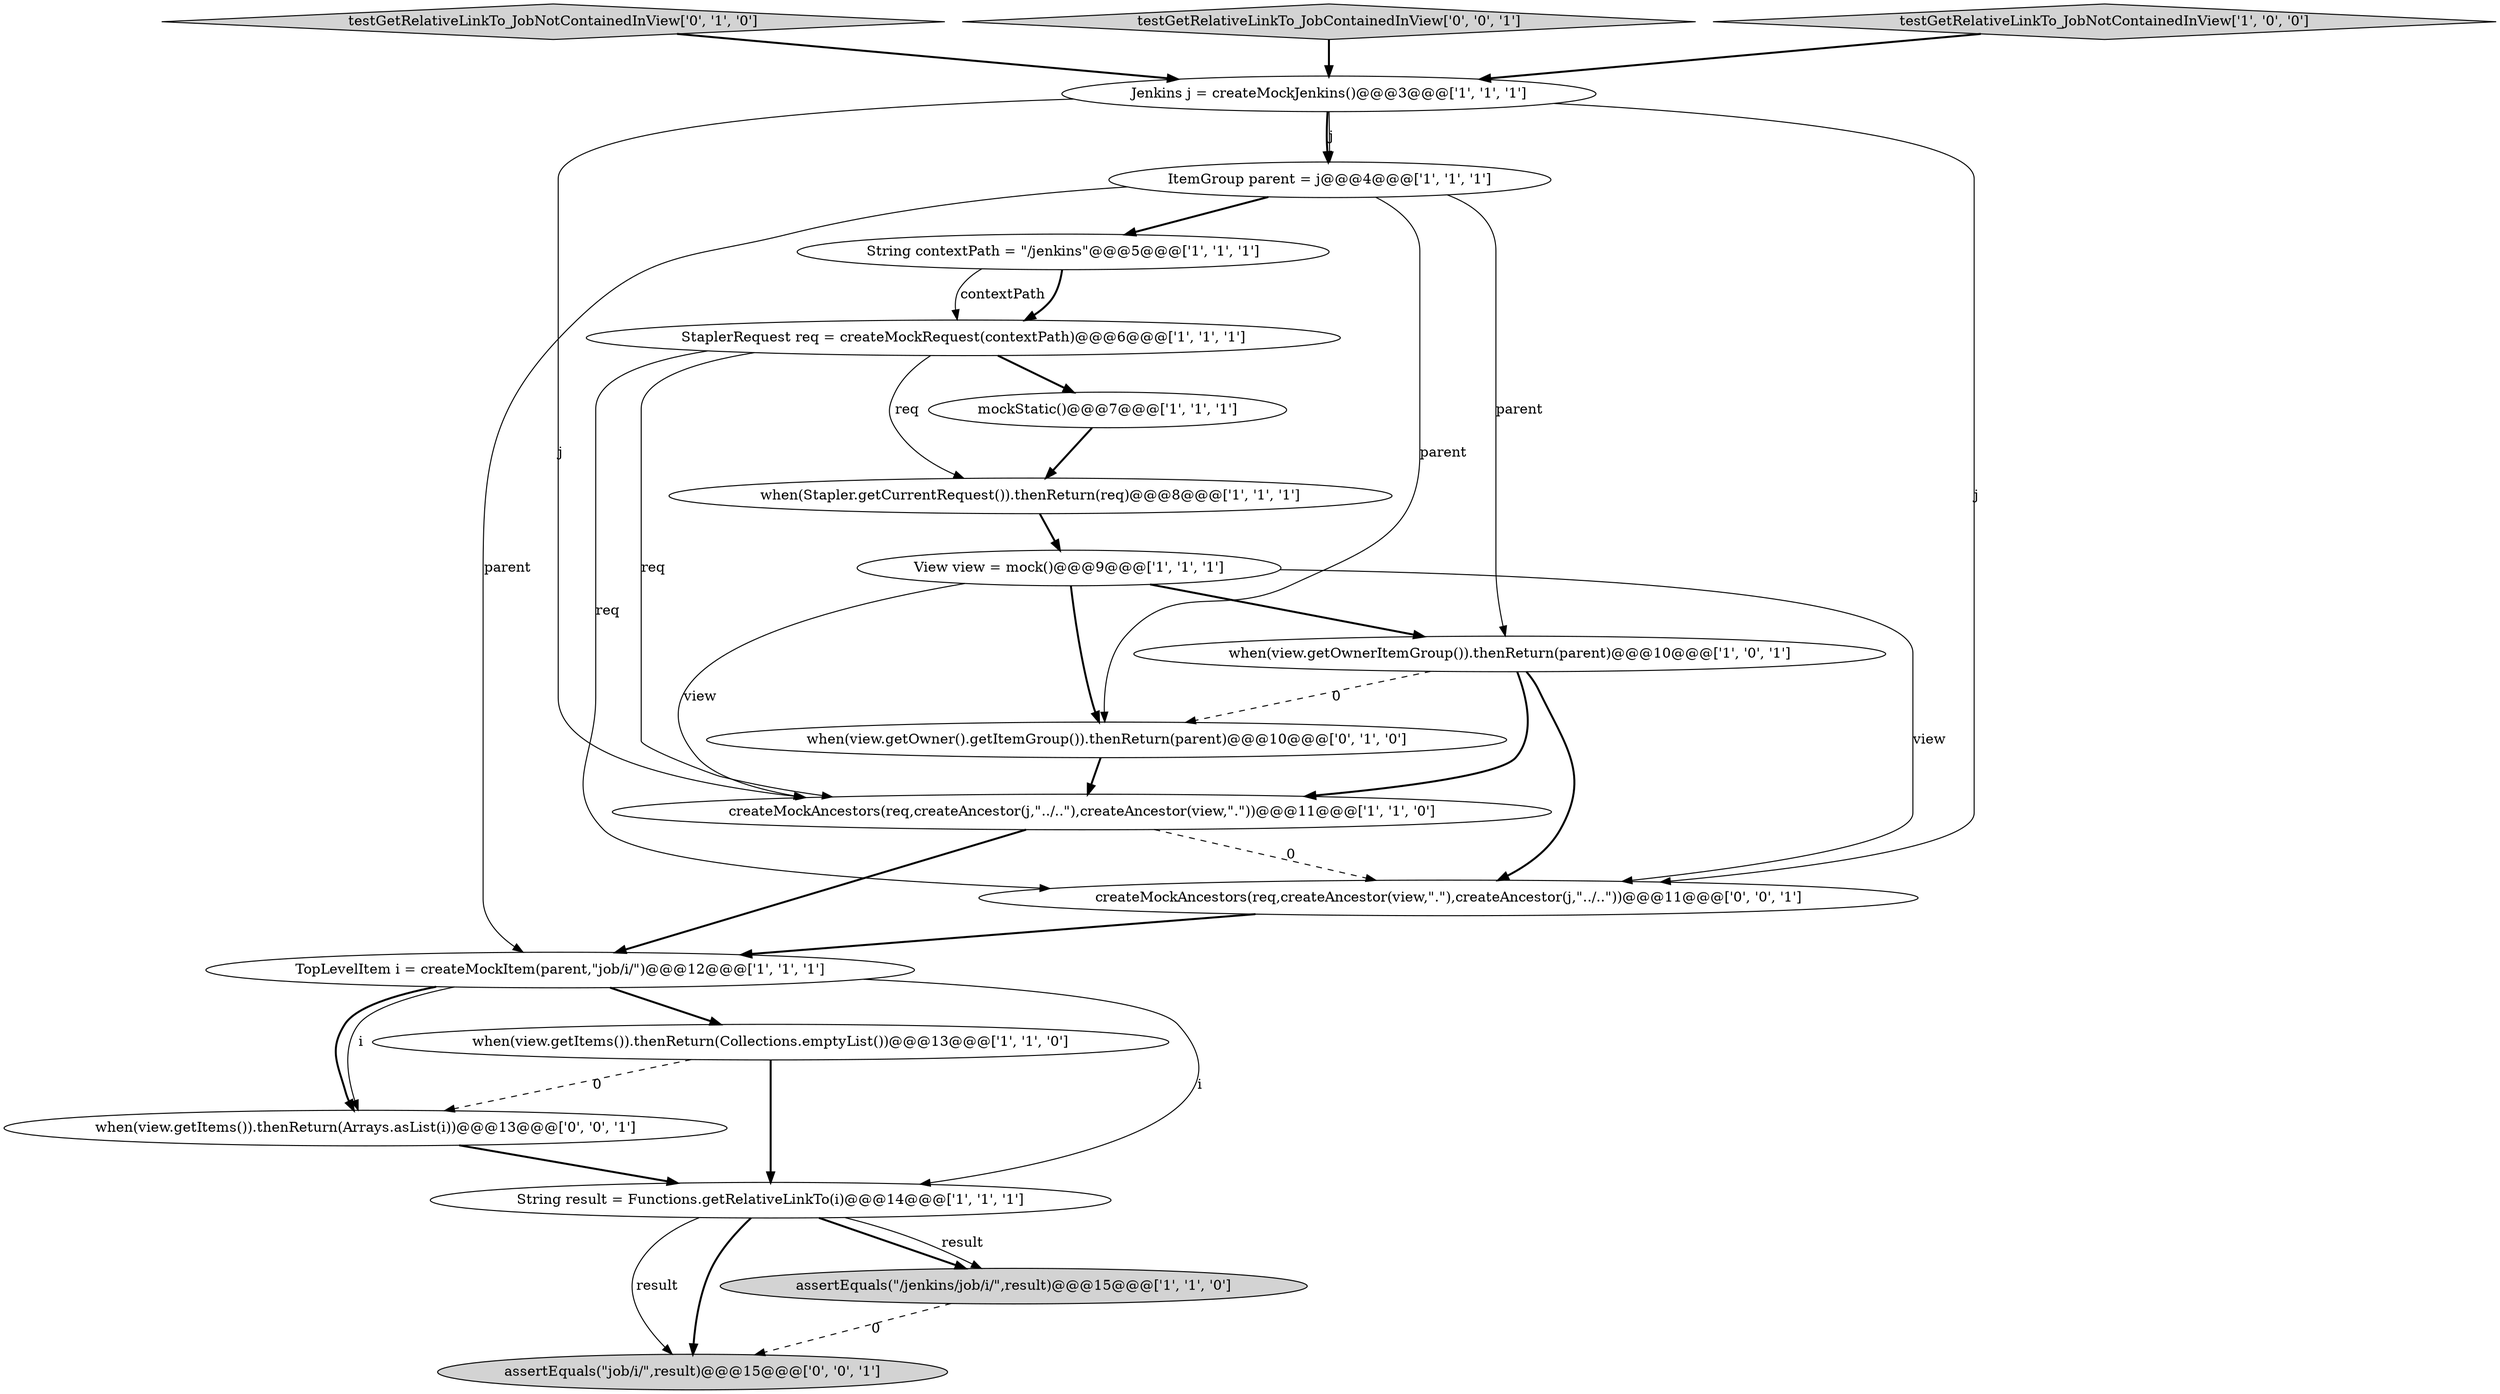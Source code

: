 digraph {
9 [style = filled, label = "View view = mock()@@@9@@@['1', '1', '1']", fillcolor = white, shape = ellipse image = "AAA0AAABBB1BBB"];
18 [style = filled, label = "assertEquals(\"job/i/\",result)@@@15@@@['0', '0', '1']", fillcolor = lightgray, shape = ellipse image = "AAA0AAABBB3BBB"];
2 [style = filled, label = "Jenkins j = createMockJenkins()@@@3@@@['1', '1', '1']", fillcolor = white, shape = ellipse image = "AAA0AAABBB1BBB"];
1 [style = filled, label = "when(view.getOwnerItemGroup()).thenReturn(parent)@@@10@@@['1', '0', '1']", fillcolor = white, shape = ellipse image = "AAA0AAABBB1BBB"];
7 [style = filled, label = "createMockAncestors(req,createAncestor(j,\"../..\"),createAncestor(view,\".\"))@@@11@@@['1', '1', '0']", fillcolor = white, shape = ellipse image = "AAA0AAABBB1BBB"];
11 [style = filled, label = "when(Stapler.getCurrentRequest()).thenReturn(req)@@@8@@@['1', '1', '1']", fillcolor = white, shape = ellipse image = "AAA0AAABBB1BBB"];
14 [style = filled, label = "testGetRelativeLinkTo_JobNotContainedInView['0', '1', '0']", fillcolor = lightgray, shape = diamond image = "AAA0AAABBB2BBB"];
4 [style = filled, label = "String contextPath = \"/jenkins\"@@@5@@@['1', '1', '1']", fillcolor = white, shape = ellipse image = "AAA0AAABBB1BBB"];
8 [style = filled, label = "StaplerRequest req = createMockRequest(contextPath)@@@6@@@['1', '1', '1']", fillcolor = white, shape = ellipse image = "AAA0AAABBB1BBB"];
17 [style = filled, label = "testGetRelativeLinkTo_JobContainedInView['0', '0', '1']", fillcolor = lightgray, shape = diamond image = "AAA0AAABBB3BBB"];
6 [style = filled, label = "when(view.getItems()).thenReturn(Collections.emptyList())@@@13@@@['1', '1', '0']", fillcolor = white, shape = ellipse image = "AAA0AAABBB1BBB"];
16 [style = filled, label = "createMockAncestors(req,createAncestor(view,\".\"),createAncestor(j,\"../..\"))@@@11@@@['0', '0', '1']", fillcolor = white, shape = ellipse image = "AAA0AAABBB3BBB"];
0 [style = filled, label = "String result = Functions.getRelativeLinkTo(i)@@@14@@@['1', '1', '1']", fillcolor = white, shape = ellipse image = "AAA0AAABBB1BBB"];
19 [style = filled, label = "when(view.getItems()).thenReturn(Arrays.asList(i))@@@13@@@['0', '0', '1']", fillcolor = white, shape = ellipse image = "AAA0AAABBB3BBB"];
10 [style = filled, label = "assertEquals(\"/jenkins/job/i/\",result)@@@15@@@['1', '1', '0']", fillcolor = lightgray, shape = ellipse image = "AAA0AAABBB1BBB"];
12 [style = filled, label = "TopLevelItem i = createMockItem(parent,\"job/i/\")@@@12@@@['1', '1', '1']", fillcolor = white, shape = ellipse image = "AAA0AAABBB1BBB"];
5 [style = filled, label = "mockStatic()@@@7@@@['1', '1', '1']", fillcolor = white, shape = ellipse image = "AAA0AAABBB1BBB"];
3 [style = filled, label = "ItemGroup parent = j@@@4@@@['1', '1', '1']", fillcolor = white, shape = ellipse image = "AAA0AAABBB1BBB"];
15 [style = filled, label = "when(view.getOwner().getItemGroup()).thenReturn(parent)@@@10@@@['0', '1', '0']", fillcolor = white, shape = ellipse image = "AAA1AAABBB2BBB"];
13 [style = filled, label = "testGetRelativeLinkTo_JobNotContainedInView['1', '0', '0']", fillcolor = lightgray, shape = diamond image = "AAA0AAABBB1BBB"];
12->19 [style = solid, label="i"];
8->5 [style = bold, label=""];
10->18 [style = dashed, label="0"];
9->7 [style = solid, label="view"];
12->0 [style = solid, label="i"];
6->0 [style = bold, label=""];
9->15 [style = bold, label=""];
8->11 [style = solid, label="req"];
11->9 [style = bold, label=""];
3->15 [style = solid, label="parent"];
4->8 [style = bold, label=""];
19->0 [style = bold, label=""];
4->8 [style = solid, label="contextPath"];
15->7 [style = bold, label=""];
3->12 [style = solid, label="parent"];
2->3 [style = bold, label=""];
0->10 [style = bold, label=""];
16->12 [style = bold, label=""];
0->18 [style = solid, label="result"];
7->12 [style = bold, label=""];
5->11 [style = bold, label=""];
0->10 [style = solid, label="result"];
12->19 [style = bold, label=""];
8->16 [style = solid, label="req"];
1->15 [style = dashed, label="0"];
2->16 [style = solid, label="j"];
9->16 [style = solid, label="view"];
14->2 [style = bold, label=""];
7->16 [style = dashed, label="0"];
2->7 [style = solid, label="j"];
6->19 [style = dashed, label="0"];
8->7 [style = solid, label="req"];
1->7 [style = bold, label=""];
1->16 [style = bold, label=""];
2->3 [style = solid, label="j"];
13->2 [style = bold, label=""];
9->1 [style = bold, label=""];
3->1 [style = solid, label="parent"];
3->4 [style = bold, label=""];
0->18 [style = bold, label=""];
12->6 [style = bold, label=""];
17->2 [style = bold, label=""];
}
